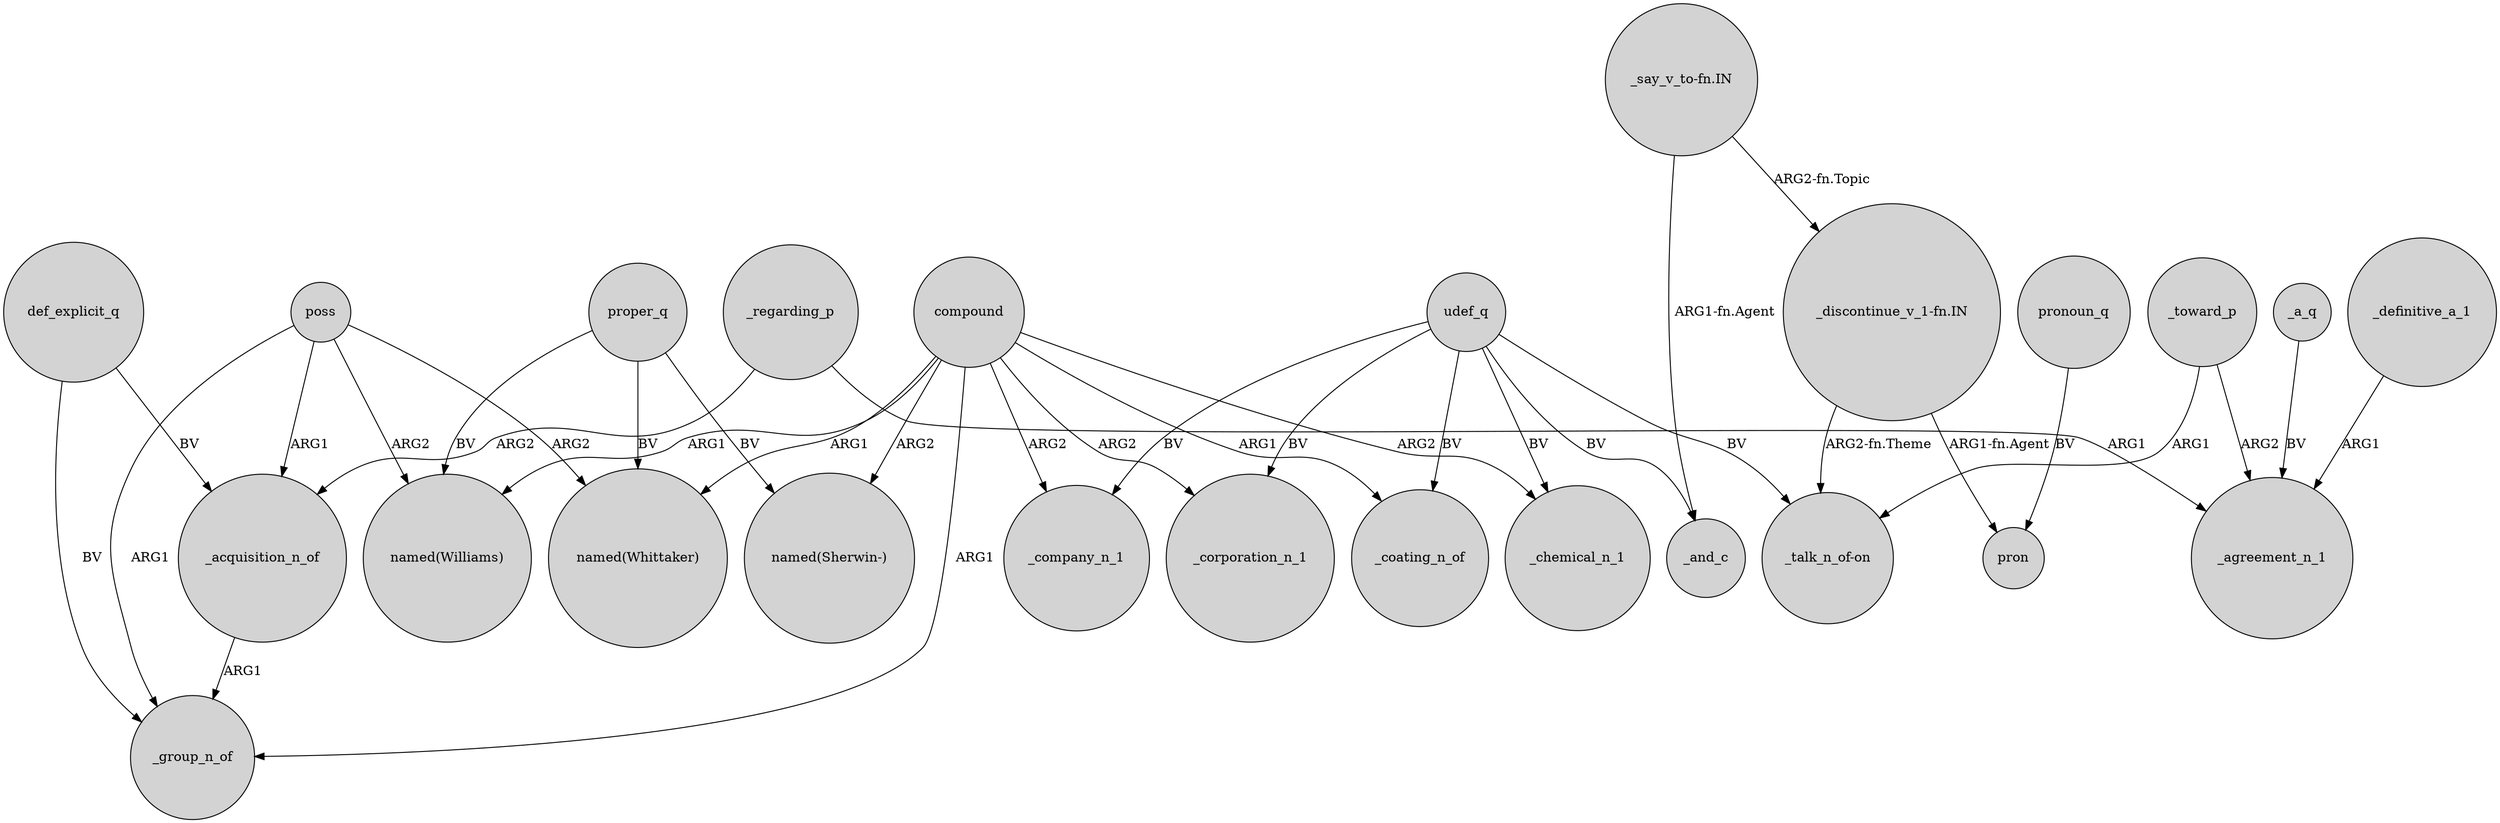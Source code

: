 digraph {
	node [shape=circle style=filled]
	poss -> _acquisition_n_of [label=ARG1]
	"_say_v_to-fn.IN" -> _and_c [label="ARG1-fn.Agent"]
	"_say_v_to-fn.IN" -> "_discontinue_v_1-fn.IN" [label="ARG2-fn.Topic"]
	proper_q -> "named(Williams)" [label=BV]
	def_explicit_q -> _group_n_of [label=BV]
	compound -> _company_n_1 [label=ARG2]
	"_discontinue_v_1-fn.IN" -> pron [label="ARG1-fn.Agent"]
	compound -> _corporation_n_1 [label=ARG2]
	compound -> "named(Sherwin-)" [label=ARG2]
	poss -> _group_n_of [label=ARG1]
	_regarding_p -> _agreement_n_1 [label=ARG1]
	def_explicit_q -> _acquisition_n_of [label=BV]
	poss -> "named(Whittaker)" [label=ARG2]
	compound -> _chemical_n_1 [label=ARG2]
	pronoun_q -> pron [label=BV]
	compound -> "named(Whittaker)" [label=ARG1]
	udef_q -> _corporation_n_1 [label=BV]
	proper_q -> "named(Sherwin-)" [label=BV]
	compound -> "named(Williams)" [label=ARG1]
	udef_q -> "_talk_n_of-on" [label=BV]
	compound -> _group_n_of [label=ARG1]
	_a_q -> _agreement_n_1 [label=BV]
	udef_q -> _coating_n_of [label=BV]
	"_discontinue_v_1-fn.IN" -> "_talk_n_of-on" [label="ARG2-fn.Theme"]
	_regarding_p -> _acquisition_n_of [label=ARG2]
	_toward_p -> _agreement_n_1 [label=ARG2]
	udef_q -> _chemical_n_1 [label=BV]
	_acquisition_n_of -> _group_n_of [label=ARG1]
	compound -> _coating_n_of [label=ARG1]
	udef_q -> _and_c [label=BV]
	_toward_p -> "_talk_n_of-on" [label=ARG1]
	poss -> "named(Williams)" [label=ARG2]
	udef_q -> _company_n_1 [label=BV]
	proper_q -> "named(Whittaker)" [label=BV]
	_definitive_a_1 -> _agreement_n_1 [label=ARG1]
}
